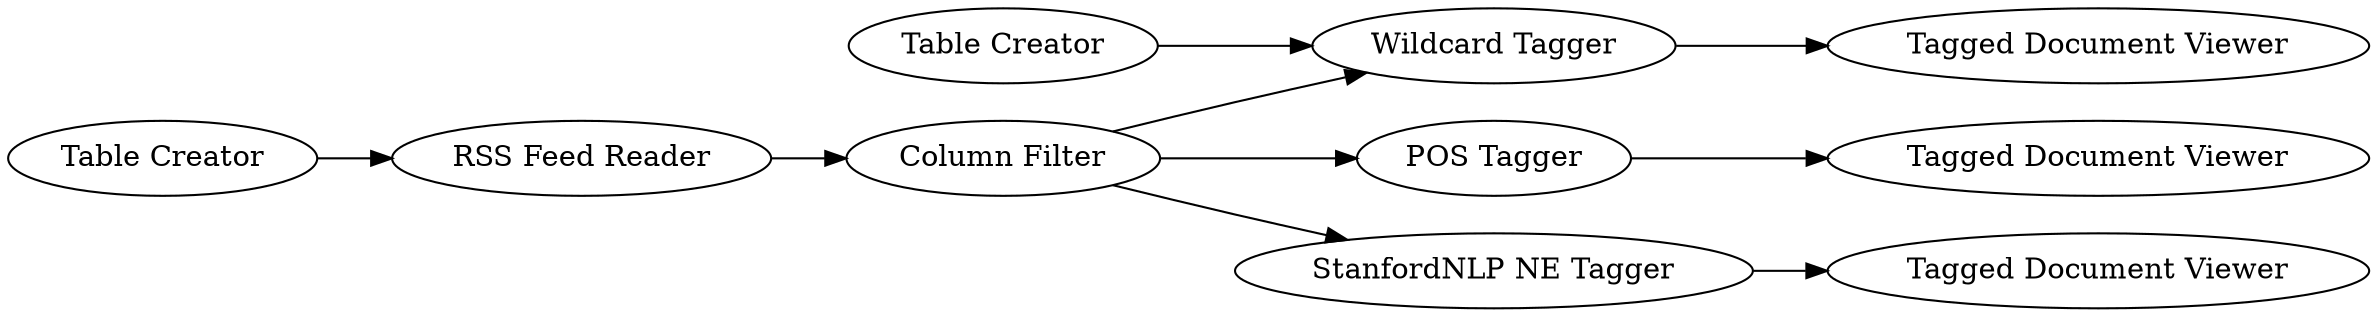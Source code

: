 digraph {
	6 [label="POS Tagger"]
	7 [label="Tagged Document Viewer"]
	9 [label="StanfordNLP NE Tagger"]
	10 [label="Wildcard Tagger"]
	11 [label="Table Creator"]
	12 [label="Tagged Document Viewer"]
	13 [label="Tagged Document Viewer"]
	42 [label="Table Creator"]
	53 [label="RSS Feed Reader"]
	60 [label="Column Filter"]
	6 -> 7
	9 -> 12
	10 -> 13
	11 -> 10
	42 -> 53
	53 -> 60
	60 -> 6
	60 -> 9
	60 -> 10
	rankdir=LR
}
